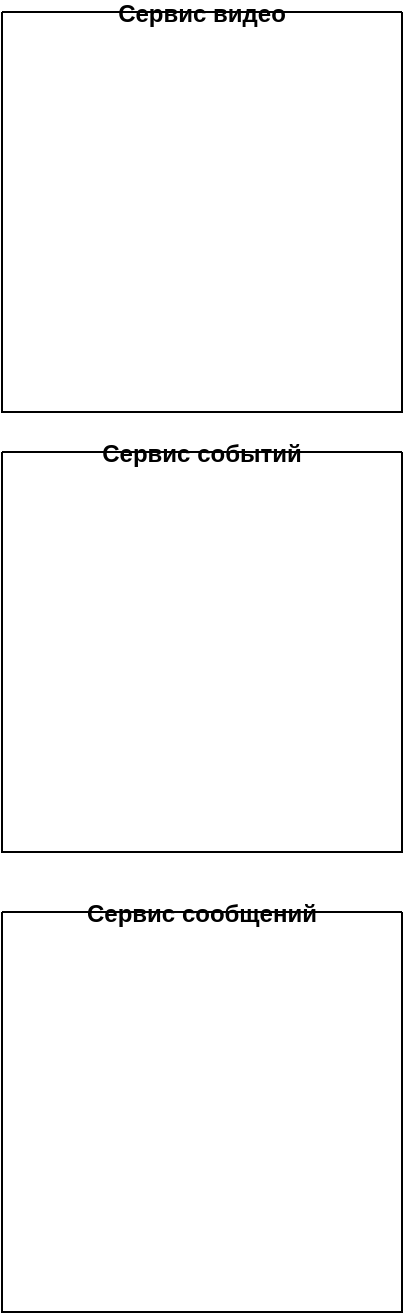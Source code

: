 <mxfile version="24.7.17">
  <diagram name="Страница — 1" id="TqWUCyRfT9l22gx97Fvk">
    <mxGraphModel dx="1114" dy="822" grid="1" gridSize="10" guides="1" tooltips="1" connect="1" arrows="1" fold="1" page="1" pageScale="1" pageWidth="1169" pageHeight="827" math="0" shadow="0">
      <root>
        <mxCell id="0" />
        <mxCell id="1" parent="0" />
        <mxCell id="KxXFCrp8vhwxkiUrkdmc-1" value="Сервис сообщений" style="swimlane;startSize=0;" vertex="1" parent="1">
          <mxGeometry x="460" y="530" width="200" height="200" as="geometry" />
        </mxCell>
        <mxCell id="KxXFCrp8vhwxkiUrkdmc-2" value="Сервис видео" style="swimlane;startSize=0;" vertex="1" parent="1">
          <mxGeometry x="460" y="80" width="200" height="200" as="geometry" />
        </mxCell>
        <mxCell id="KxXFCrp8vhwxkiUrkdmc-3" value="Сервис событий" style="swimlane;startSize=0;" vertex="1" parent="1">
          <mxGeometry x="460" y="300" width="200" height="200" as="geometry" />
        </mxCell>
      </root>
    </mxGraphModel>
  </diagram>
</mxfile>
